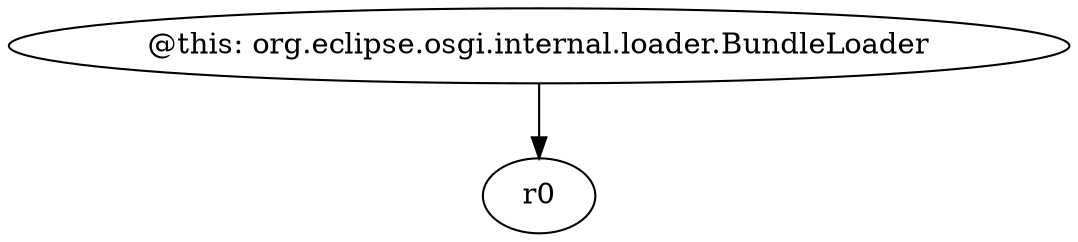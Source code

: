 digraph g {
0[label="@this: org.eclipse.osgi.internal.loader.BundleLoader"]
1[label="r0"]
0->1[label=""]
}